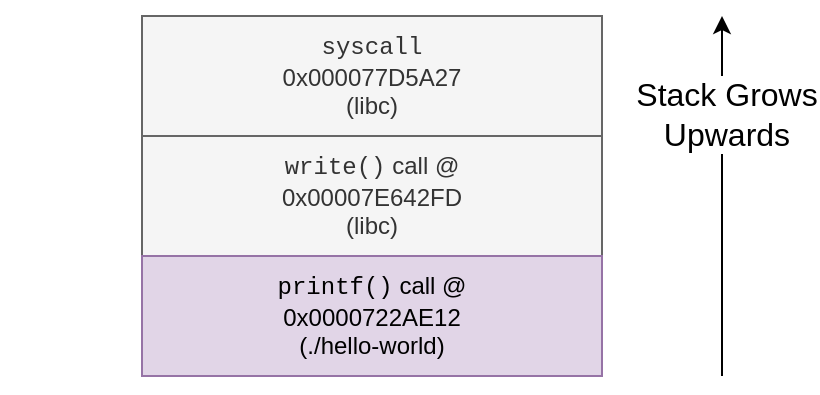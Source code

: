 <mxfile version="26.2.15">
  <diagram name="Page-1" id="2b4rGAgmm4j_HavjOSro">
    <mxGraphModel dx="1234" dy="917" grid="1" gridSize="10" guides="1" tooltips="1" connect="1" arrows="1" fold="1" page="1" pageScale="1" pageWidth="1169" pageHeight="827" math="0" shadow="0">
      <root>
        <mxCell id="0" />
        <mxCell id="1" parent="0" />
        <mxCell id="ET4sQvLe-qH8WXXWUKes-1" value="&lt;div&gt;&lt;font face=&quot;Courier New&quot;&gt;syscall&lt;/font&gt;&lt;/div&gt;0x000077D5A27&lt;div&gt;(libc)&lt;/div&gt;" style="rounded=0;whiteSpace=wrap;html=1;fillColor=#f5f5f5;fontColor=#333333;strokeColor=#666666;" parent="1" vertex="1">
          <mxGeometry x="120" y="10" width="230" height="60" as="geometry" />
        </mxCell>
        <mxCell id="ET4sQvLe-qH8WXXWUKes-2" value="&lt;div&gt;&lt;font face=&quot;Courier New&quot;&gt;write()&lt;/font&gt; call @&lt;/div&gt;0x00007E642FD&lt;div&gt;(libc)&lt;/div&gt;" style="rounded=0;whiteSpace=wrap;html=1;fillColor=#f5f5f5;fontColor=#333333;strokeColor=#666666;" parent="1" vertex="1">
          <mxGeometry x="120" y="70" width="230" height="60" as="geometry" />
        </mxCell>
        <mxCell id="ET4sQvLe-qH8WXXWUKes-3" value="&lt;div&gt;&lt;font face=&quot;Courier New&quot;&gt;printf()&lt;/font&gt; call @&lt;/div&gt;0x0000722AE12&lt;div&gt;(./hello-world)&lt;/div&gt;" style="rounded=0;whiteSpace=wrap;html=1;fillColor=#e1d5e7;strokeColor=#9673a6;" parent="1" vertex="1">
          <mxGeometry x="120" y="130" width="230" height="60" as="geometry" />
        </mxCell>
        <mxCell id="1gVk3C1tYqALvlhjSYg7-1" value="" style="edgeStyle=none;orthogonalLoop=1;jettySize=auto;html=1;rounded=0;" parent="1" edge="1">
          <mxGeometry width="100" relative="1" as="geometry">
            <mxPoint x="410" y="190" as="sourcePoint" />
            <mxPoint x="410" y="10" as="targetPoint" />
            <Array as="points" />
          </mxGeometry>
        </mxCell>
        <mxCell id="1gVk3C1tYqALvlhjSYg7-2" value="&lt;font style=&quot;font-size: 16px;&quot;&gt;Stack Grows&lt;/font&gt;&lt;div&gt;&lt;font style=&quot;font-size: 16px;&quot;&gt;Upwards&lt;/font&gt;&lt;/div&gt;" style="edgeLabel;html=1;align=center;verticalAlign=middle;resizable=0;points=[];" parent="1gVk3C1tYqALvlhjSYg7-1" vertex="1" connectable="0">
          <mxGeometry x="0.456" y="-2" relative="1" as="geometry">
            <mxPoint as="offset" />
          </mxGeometry>
        </mxCell>
        <mxCell id="1gVk3C1tYqALvlhjSYg7-4" value="" style="edgeStyle=none;orthogonalLoop=1;jettySize=auto;html=1;rounded=0;fontColor=none;noLabel=1;endSize=0;strokeWidth=0;startSize=0;strokeColor=none;" parent="1" edge="1">
          <mxGeometry width="100" relative="1" as="geometry">
            <mxPoint x="50" y="190" as="sourcePoint" />
            <mxPoint x="50" y="10" as="targetPoint" />
            <Array as="points" />
          </mxGeometry>
        </mxCell>
        <mxCell id="1gVk3C1tYqALvlhjSYg7-5" value="&lt;font style=&quot;font-size: 16px;&quot;&gt;Stack Grows&lt;/font&gt;&lt;div&gt;&lt;font style=&quot;font-size: 16px;&quot;&gt;Upwards&lt;/font&gt;&lt;/div&gt;" style="edgeLabel;html=1;align=center;verticalAlign=middle;resizable=0;points=[];fontColor=none;noLabel=1;" parent="1gVk3C1tYqALvlhjSYg7-4" vertex="1" connectable="0">
          <mxGeometry x="0.456" y="-2" relative="1" as="geometry">
            <mxPoint as="offset" />
          </mxGeometry>
        </mxCell>
      </root>
    </mxGraphModel>
  </diagram>
</mxfile>

